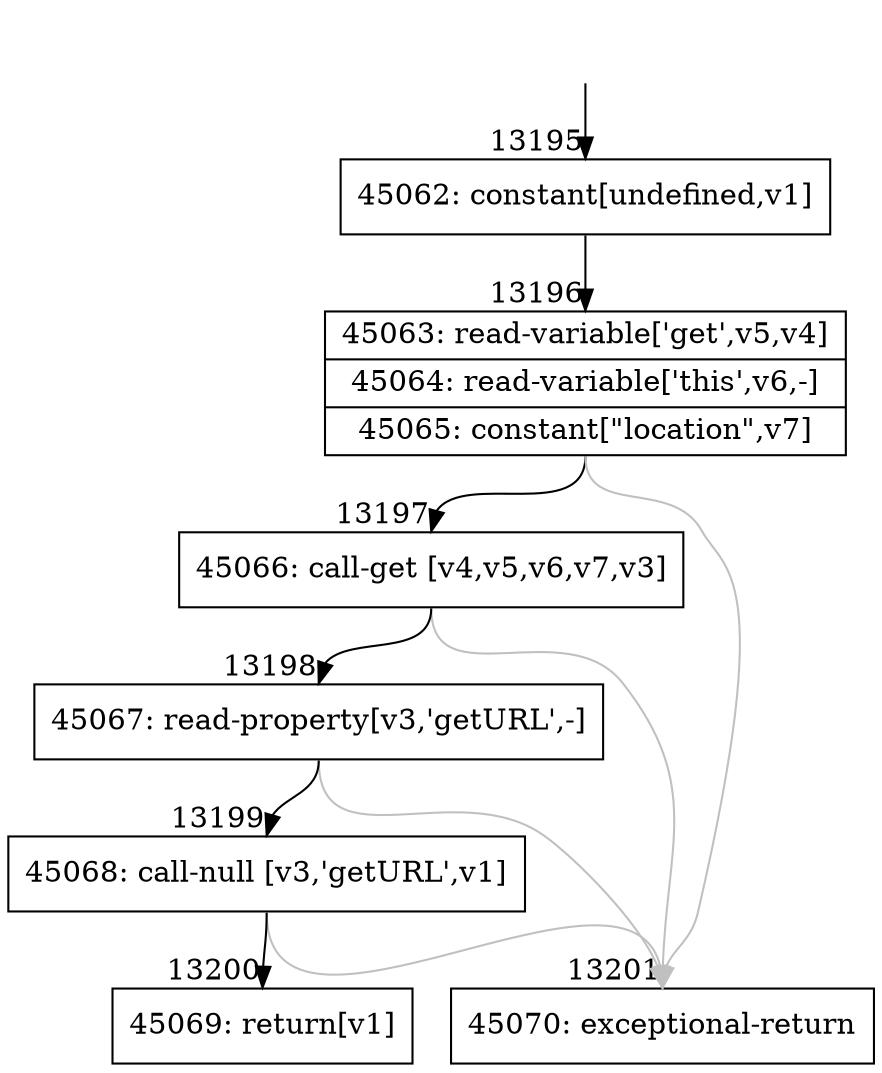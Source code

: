digraph {
rankdir="TD"
BB_entry1089[shape=none,label=""];
BB_entry1089 -> BB13195 [tailport=s, headport=n, headlabel="    13195"]
BB13195 [shape=record label="{45062: constant[undefined,v1]}" ] 
BB13195 -> BB13196 [tailport=s, headport=n, headlabel="      13196"]
BB13196 [shape=record label="{45063: read-variable['get',v5,v4]|45064: read-variable['this',v6,-]|45065: constant[\"location\",v7]}" ] 
BB13196 -> BB13197 [tailport=s, headport=n, headlabel="      13197"]
BB13196 -> BB13201 [tailport=s, headport=n, color=gray, headlabel="      13201"]
BB13197 [shape=record label="{45066: call-get [v4,v5,v6,v7,v3]}" ] 
BB13197 -> BB13198 [tailport=s, headport=n, headlabel="      13198"]
BB13197 -> BB13201 [tailport=s, headport=n, color=gray]
BB13198 [shape=record label="{45067: read-property[v3,'getURL',-]}" ] 
BB13198 -> BB13199 [tailport=s, headport=n, headlabel="      13199"]
BB13198 -> BB13201 [tailport=s, headport=n, color=gray]
BB13199 [shape=record label="{45068: call-null [v3,'getURL',v1]}" ] 
BB13199 -> BB13200 [tailport=s, headport=n, headlabel="      13200"]
BB13199 -> BB13201 [tailport=s, headport=n, color=gray]
BB13200 [shape=record label="{45069: return[v1]}" ] 
BB13201 [shape=record label="{45070: exceptional-return}" ] 
//#$~ 24841
}
